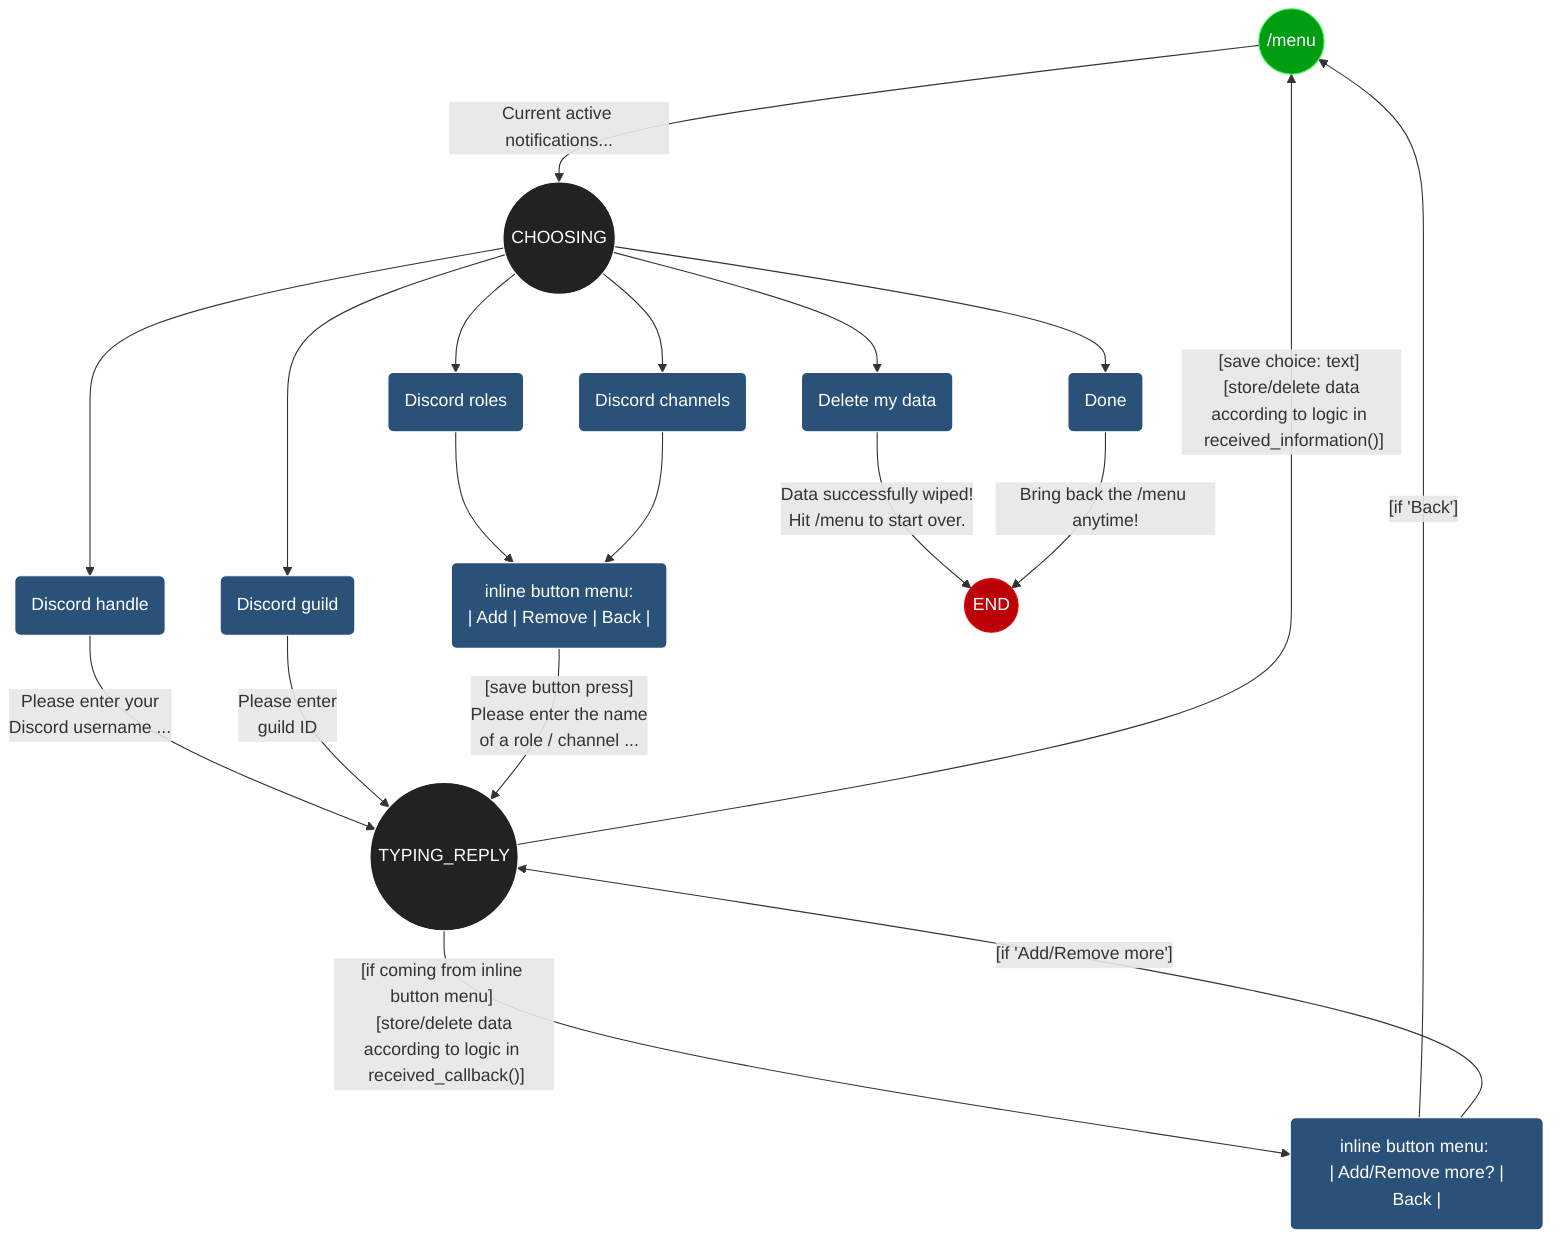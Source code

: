 flowchart
    %% Documentation: https://mermaid-js.github.io/mermaid/#/flowchart
    MENU(("/menu")):::entryPoint -->|Current active notifications...| CHOOSING((CHOOSING)):::state

    CHOOSING --> handle("Discord handle"):::userInput
    CHOOSING --> guild("Discord guild"):::userInput
    CHOOSING --> roles("Discord roles"):::userInput
    CHOOSING --> channels("Discord channels"):::userInput
    CHOOSING --> delete("Delete my data"):::userInput
    CHOOSING --> done("Done"):::userInput

    handle --> |"Please enter your <br /> Discord username ..."| TYPING_REPLY
    guild --> |"Please enter <br /> guild ID"| TYPING_REPLY
    roles --> submenu("inline button menu: <br /> | Add | Remove | Back |"):::userInput
    channels --> submenu
    delete --> |"Data successfully wiped! <br /> Hit /menu to start over."| End
    done --> |"Bring back the /menu anytime!"| End(("END")):::termination

    submenu --> |"[save button press] <br /> Please enter the name <br /> of a role / channel ..."| TYPING_REPLY((TYPING_REPLY)):::state

    TYPING_REPLY --> |"[if coming from inline button menu] <br /> [store/delete data according to logic in <br /> received_callback()]"| add_remove_more("inline button menu: <br /> | Add/Remove more? | Back |"):::userInput
    TYPING_REPLY --> |"[save choice: text] <br /> [store/delete data according to logic in <br /> received_information()] "| MENU

    add_remove_more --> |"[if 'Back']"| MENU
    add_remove_more --> |"[if 'Add/Remove more']"| TYPING_REPLY

    classDef userInput  fill:#2a5279, color:#ffffff, stroke:#ffffff
    classDef state fill:#222222, color:#ffffff, stroke:#ffffff
    classDef entryPoint fill:#009c11, stroke:#42FF57, color:#ffffff
    classDef termination fill:#bb0007, stroke:#E60109, color:#ffffff
